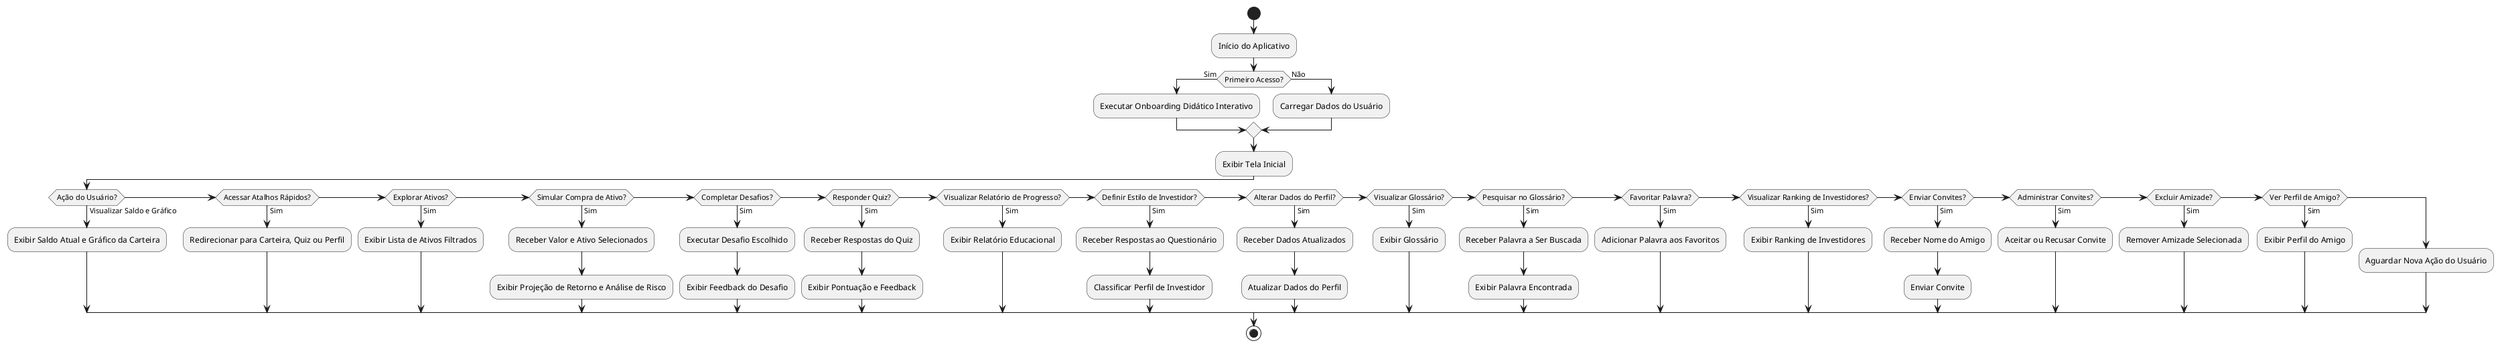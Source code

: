 @startuml

start

:Início do Aplicativo;
if (Primeiro Acesso?) then (Sim)
    :Executar Onboarding Didático Interativo;
else (Não)
    :Carregar Dados do Usuário;
endif

:Exibir Tela Inicial;
if (Ação do Usuário?) then (Visualizar Saldo e Gráfico)
    :Exibir Saldo Atual e Gráfico da Carteira;
else if (Acessar Atalhos Rápidos?) then (Sim)
    :Redirecionar para Carteira, Quiz ou Perfil;
else if (Explorar Ativos?) then (Sim)
    :Exibir Lista de Ativos Filtrados;
else if (Simular Compra de Ativo?) then (Sim)
    :Receber Valor e Ativo Selecionados;
    :Exibir Projeção de Retorno e Análise de Risco;
else if (Completar Desafios?) then (Sim)
    :Executar Desafio Escolhido;
    :Exibir Feedback do Desafio;
else if (Responder Quiz?) then (Sim)
    :Receber Respostas do Quiz;
    :Exibir Pontuação e Feedback;
else if (Visualizar Relatório de Progresso?) then (Sim)
    :Exibir Relatório Educacional;
else if (Definir Estilo de Investidor?) then (Sim)
    :Receber Respostas ao Questionário;
    :Classificar Perfil de Investidor;
else if (Alterar Dados do Perfil?) then (Sim)
    :Receber Dados Atualizados;
    :Atualizar Dados do Perfil;
else if (Visualizar Glossário?) then (Sim)
    :Exibir Glossário;
else if (Pesquisar no Glossário?) then (Sim)
    :Receber Palavra a Ser Buscada;
    :Exibir Palavra Encontrada;
else if (Favoritar Palavra?) then (Sim)
    :Adicionar Palavra aos Favoritos;
else if (Visualizar Ranking de Investidores?) then (Sim)
    :Exibir Ranking de Investidores;
else if (Enviar Convites?) then (Sim)
    :Receber Nome do Amigo;
    :Enviar Convite;
else if (Administrar Convites?) then (Sim)
    :Aceitar ou Recusar Convite;
else if (Excluir Amizade?) then (Sim)
    :Remover Amizade Selecionada;
else if (Ver Perfil de Amigo?) then (Sim)
    :Exibir Perfil do Amigo;
else
    :Aguardar Nova Ação do Usuário;
endif

stop

@enduml